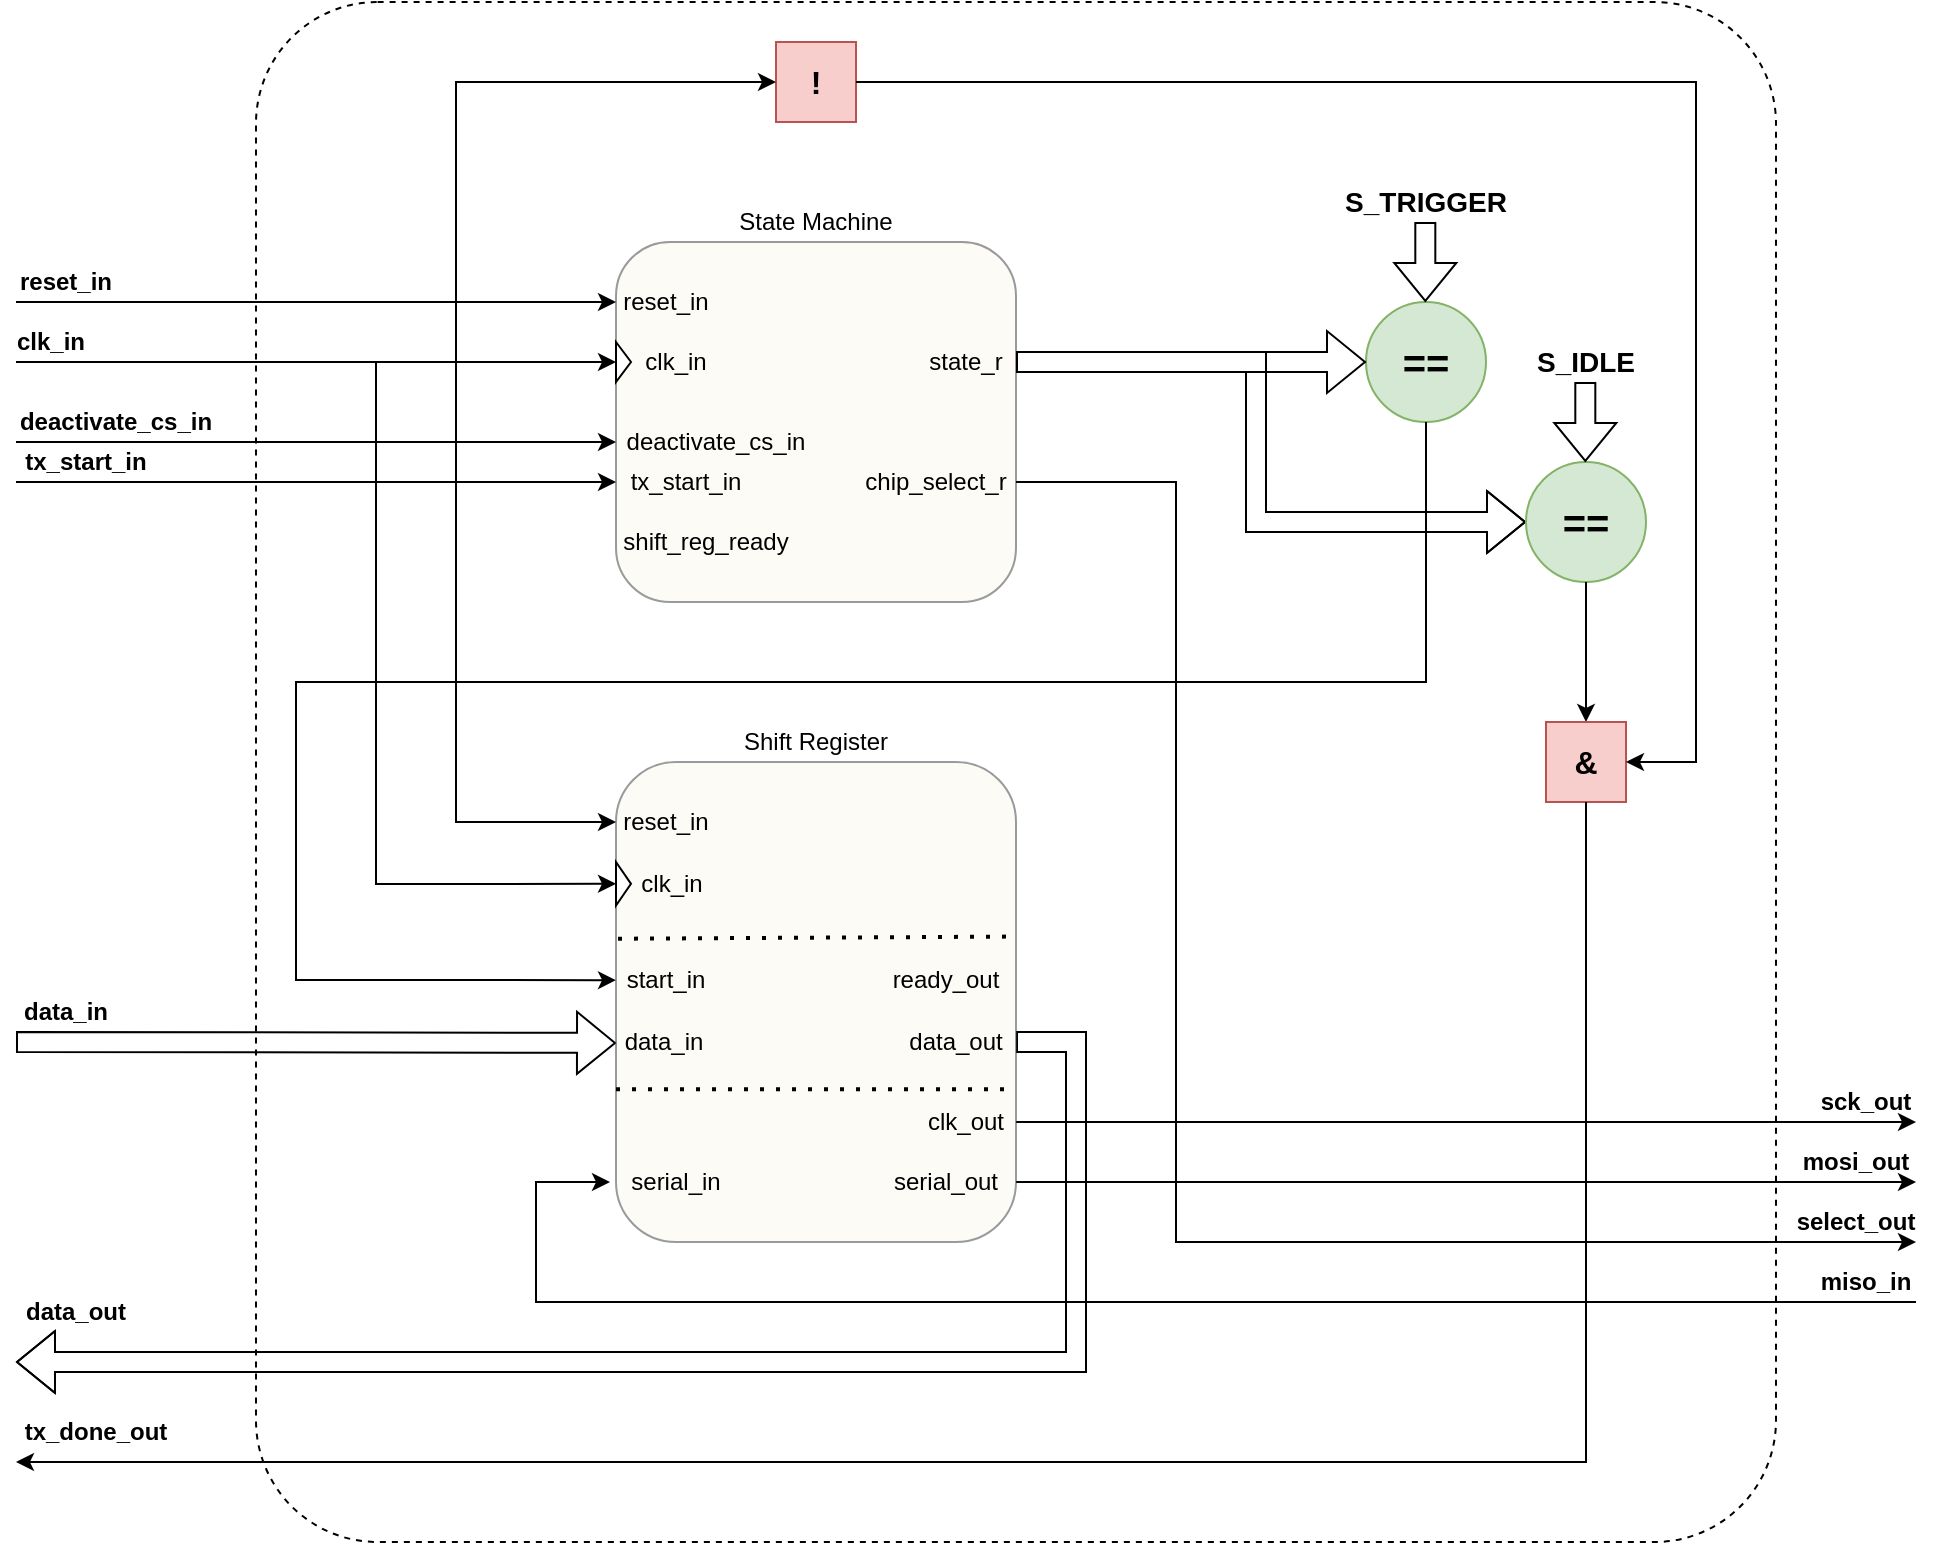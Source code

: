<mxfile version="24.7.17">
  <diagram name="Page-1" id="t6zMYlOsBYNeVqlMP43y">
    <mxGraphModel dx="1383" dy="820" grid="1" gridSize="10" guides="1" tooltips="1" connect="1" arrows="1" fold="1" page="1" pageScale="1" pageWidth="1169" pageHeight="827" math="0" shadow="0">
      <root>
        <mxCell id="0" />
        <mxCell id="1" parent="0" />
        <mxCell id="Qy2okHtq2op7KmMTomPE-69" value="" style="rounded=1;whiteSpace=wrap;html=1;fillColor=none;dashed=1;arcSize=8;" vertex="1" parent="1">
          <mxGeometry x="280" y="20" width="760" height="770" as="geometry" />
        </mxCell>
        <mxCell id="Qy2okHtq2op7KmMTomPE-28" value="" style="group" vertex="1" connectable="0" parent="1">
          <mxGeometry x="460" y="120" width="200" height="200" as="geometry" />
        </mxCell>
        <mxCell id="Qy2okHtq2op7KmMTomPE-1" value="" style="rounded=1;whiteSpace=wrap;html=1;fillColor=#f9f7ed;strokeColor=#36393d;opacity=50;" vertex="1" parent="Qy2okHtq2op7KmMTomPE-28">
          <mxGeometry y="20" width="200" height="180" as="geometry" />
        </mxCell>
        <mxCell id="Qy2okHtq2op7KmMTomPE-2" value="State Machine" style="text;html=1;align=center;verticalAlign=middle;whiteSpace=wrap;rounded=0;" vertex="1" parent="Qy2okHtq2op7KmMTomPE-28">
          <mxGeometry x="55" width="90" height="20" as="geometry" />
        </mxCell>
        <mxCell id="Qy2okHtq2op7KmMTomPE-3" value="reset_in" style="text;html=1;align=center;verticalAlign=middle;whiteSpace=wrap;rounded=0;" vertex="1" parent="Qy2okHtq2op7KmMTomPE-28">
          <mxGeometry y="40" width="50" height="20" as="geometry" />
        </mxCell>
        <mxCell id="Qy2okHtq2op7KmMTomPE-4" value="" style="triangle;whiteSpace=wrap;html=1;rotation=0;" vertex="1" parent="Qy2okHtq2op7KmMTomPE-28">
          <mxGeometry y="70" width="7.5" height="20" as="geometry" />
        </mxCell>
        <mxCell id="Qy2okHtq2op7KmMTomPE-21" value="clk_in" style="text;html=1;align=center;verticalAlign=middle;whiteSpace=wrap;rounded=0;" vertex="1" parent="Qy2okHtq2op7KmMTomPE-28">
          <mxGeometry x="10" y="70" width="40" height="20" as="geometry" />
        </mxCell>
        <mxCell id="Qy2okHtq2op7KmMTomPE-22" value="state_r" style="text;html=1;align=center;verticalAlign=middle;whiteSpace=wrap;rounded=0;" vertex="1" parent="Qy2okHtq2op7KmMTomPE-28">
          <mxGeometry x="150" y="70" width="50" height="20" as="geometry" />
        </mxCell>
        <mxCell id="Qy2okHtq2op7KmMTomPE-23" value="deactivate_cs_in" style="text;html=1;align=center;verticalAlign=middle;whiteSpace=wrap;rounded=0;" vertex="1" parent="Qy2okHtq2op7KmMTomPE-28">
          <mxGeometry y="110" width="100" height="20" as="geometry" />
        </mxCell>
        <mxCell id="Qy2okHtq2op7KmMTomPE-25" value="chip_select_r" style="text;html=1;align=center;verticalAlign=middle;whiteSpace=wrap;rounded=0;" vertex="1" parent="Qy2okHtq2op7KmMTomPE-28">
          <mxGeometry x="120" y="130" width="80" height="20" as="geometry" />
        </mxCell>
        <mxCell id="Qy2okHtq2op7KmMTomPE-26" value="shift_reg_ready" style="text;html=1;align=center;verticalAlign=middle;whiteSpace=wrap;rounded=0;" vertex="1" parent="Qy2okHtq2op7KmMTomPE-28">
          <mxGeometry y="160" width="90" height="20" as="geometry" />
        </mxCell>
        <mxCell id="Qy2okHtq2op7KmMTomPE-27" value="tx_start_in" style="text;html=1;align=center;verticalAlign=middle;whiteSpace=wrap;rounded=0;" vertex="1" parent="Qy2okHtq2op7KmMTomPE-28">
          <mxGeometry y="130" width="70" height="20" as="geometry" />
        </mxCell>
        <mxCell id="Qy2okHtq2op7KmMTomPE-29" value="reset_in" style="text;html=1;align=center;verticalAlign=middle;whiteSpace=wrap;rounded=0;fontStyle=1" vertex="1" parent="1">
          <mxGeometry x="160" y="150" width="50" height="20" as="geometry" />
        </mxCell>
        <mxCell id="Qy2okHtq2op7KmMTomPE-30" value="clk_in" style="text;html=1;align=center;verticalAlign=middle;whiteSpace=wrap;rounded=0;fontStyle=1" vertex="1" parent="1">
          <mxGeometry x="160" y="180" width="35" height="20" as="geometry" />
        </mxCell>
        <mxCell id="Qy2okHtq2op7KmMTomPE-31" value="" style="endArrow=classic;html=1;rounded=0;exitX=0;exitY=1;exitDx=0;exitDy=0;" edge="1" parent="1" source="Qy2okHtq2op7KmMTomPE-29">
          <mxGeometry width="50" height="50" relative="1" as="geometry">
            <mxPoint x="560" y="360" as="sourcePoint" />
            <mxPoint x="460" y="170" as="targetPoint" />
          </mxGeometry>
        </mxCell>
        <mxCell id="Qy2okHtq2op7KmMTomPE-32" value="" style="endArrow=classic;html=1;rounded=0;exitX=0;exitY=1;exitDx=0;exitDy=0;" edge="1" parent="1">
          <mxGeometry width="50" height="50" relative="1" as="geometry">
            <mxPoint x="160" y="200" as="sourcePoint" />
            <mxPoint x="460" y="200" as="targetPoint" />
          </mxGeometry>
        </mxCell>
        <mxCell id="Qy2okHtq2op7KmMTomPE-33" value="" style="endArrow=classic;html=1;rounded=0;entryX=0;entryY=0.5;entryDx=0;entryDy=0;" edge="1" parent="1" target="l8n6ygS0LWKq-va1mBTF-14">
          <mxGeometry width="50" height="50" relative="1" as="geometry">
            <mxPoint x="340" y="200" as="sourcePoint" />
            <mxPoint x="180" y="400" as="targetPoint" />
            <Array as="points">
              <mxPoint x="340" y="461" />
            </Array>
          </mxGeometry>
        </mxCell>
        <mxCell id="Qy2okHtq2op7KmMTomPE-34" value="" style="endArrow=classic;html=1;rounded=0;entryX=0;entryY=0.5;entryDx=0;entryDy=0;" edge="1" parent="1" target="l8n6ygS0LWKq-va1mBTF-2">
          <mxGeometry width="50" height="50" relative="1" as="geometry">
            <mxPoint x="380" y="170" as="sourcePoint" />
            <mxPoint x="610" y="310" as="targetPoint" />
            <Array as="points">
              <mxPoint x="380" y="430" />
            </Array>
          </mxGeometry>
        </mxCell>
        <mxCell id="Qy2okHtq2op7KmMTomPE-36" value="tx_start_in" style="text;html=1;align=center;verticalAlign=middle;whiteSpace=wrap;rounded=0;fontStyle=1" vertex="1" parent="1">
          <mxGeometry x="160" y="240" width="70" height="20" as="geometry" />
        </mxCell>
        <mxCell id="Qy2okHtq2op7KmMTomPE-37" value="" style="endArrow=classic;html=1;rounded=0;entryX=-0.012;entryY=0.167;entryDx=0;entryDy=0;entryPerimeter=0;" edge="1" parent="1">
          <mxGeometry width="50" height="50" relative="1" as="geometry">
            <mxPoint x="160" y="260" as="sourcePoint" />
            <mxPoint x="460" y="260" as="targetPoint" />
          </mxGeometry>
        </mxCell>
        <mxCell id="Qy2okHtq2op7KmMTomPE-38" value="deactivate_cs_in" style="text;html=1;align=center;verticalAlign=middle;whiteSpace=wrap;rounded=0;fontStyle=1" vertex="1" parent="1">
          <mxGeometry x="160" y="220" width="100" height="20" as="geometry" />
        </mxCell>
        <mxCell id="Qy2okHtq2op7KmMTomPE-39" value="" style="endArrow=classic;html=1;rounded=0;entryX=-0.012;entryY=0.167;entryDx=0;entryDy=0;entryPerimeter=0;" edge="1" parent="1">
          <mxGeometry width="50" height="50" relative="1" as="geometry">
            <mxPoint x="160" y="240" as="sourcePoint" />
            <mxPoint x="460" y="240" as="targetPoint" />
          </mxGeometry>
        </mxCell>
        <mxCell id="Qy2okHtq2op7KmMTomPE-40" value="" style="shape=flexArrow;endArrow=classic;html=1;rounded=0;entryX=0;entryY=0.5;entryDx=0;entryDy=0;" edge="1" parent="1" target="l8n6ygS0LWKq-va1mBTF-5">
          <mxGeometry width="50" height="50" relative="1" as="geometry">
            <mxPoint x="160" y="540" as="sourcePoint" />
            <mxPoint x="610" y="310" as="targetPoint" />
          </mxGeometry>
        </mxCell>
        <mxCell id="Qy2okHtq2op7KmMTomPE-41" value="" style="shape=flexArrow;endArrow=classic;html=1;rounded=0;" edge="1" parent="1">
          <mxGeometry width="50" height="50" relative="1" as="geometry">
            <mxPoint x="660" y="540" as="sourcePoint" />
            <mxPoint x="160" y="700" as="targetPoint" />
            <Array as="points">
              <mxPoint x="690" y="540" />
              <mxPoint x="690" y="700" />
              <mxPoint x="420" y="700" />
            </Array>
          </mxGeometry>
        </mxCell>
        <mxCell id="Qy2okHtq2op7KmMTomPE-42" value="tx_done_out" style="text;html=1;align=center;verticalAlign=middle;whiteSpace=wrap;rounded=0;fontStyle=1" vertex="1" parent="1">
          <mxGeometry x="160" y="720" width="80" height="30" as="geometry" />
        </mxCell>
        <mxCell id="Qy2okHtq2op7KmMTomPE-43" value="select_out" style="text;html=1;align=center;verticalAlign=middle;whiteSpace=wrap;rounded=0;fontStyle=1" vertex="1" parent="1">
          <mxGeometry x="1050" y="620" width="60" height="20" as="geometry" />
        </mxCell>
        <mxCell id="Qy2okHtq2op7KmMTomPE-44" value="sck_out" style="text;html=1;align=center;verticalAlign=middle;whiteSpace=wrap;rounded=0;fontStyle=1" vertex="1" parent="1">
          <mxGeometry x="1060" y="560" width="50" height="20" as="geometry" />
        </mxCell>
        <mxCell id="Qy2okHtq2op7KmMTomPE-45" value="miso_in" style="text;html=1;align=center;verticalAlign=middle;whiteSpace=wrap;rounded=0;fontStyle=1" vertex="1" parent="1">
          <mxGeometry x="1060" y="650" width="50" height="20" as="geometry" />
        </mxCell>
        <mxCell id="Qy2okHtq2op7KmMTomPE-46" value="mosi_out" style="text;html=1;align=center;verticalAlign=middle;whiteSpace=wrap;rounded=0;fontStyle=1" vertex="1" parent="1">
          <mxGeometry x="1050" y="590" width="60" height="20" as="geometry" />
        </mxCell>
        <mxCell id="Qy2okHtq2op7KmMTomPE-47" value="" style="endArrow=classic;html=1;rounded=0;entryX=-0.05;entryY=0.5;entryDx=0;entryDy=0;entryPerimeter=0;exitX=1;exitY=1;exitDx=0;exitDy=0;" edge="1" parent="1" source="Qy2okHtq2op7KmMTomPE-45" target="l8n6ygS0LWKq-va1mBTF-7">
          <mxGeometry width="50" height="50" relative="1" as="geometry">
            <mxPoint x="960" y="670" as="sourcePoint" />
            <mxPoint x="460" y="590" as="targetPoint" />
            <Array as="points">
              <mxPoint x="420" y="670" />
              <mxPoint x="420" y="610" />
            </Array>
          </mxGeometry>
        </mxCell>
        <mxCell id="Qy2okHtq2op7KmMTomPE-48" value="&lt;font size=&quot;1&quot; style=&quot;&quot;&gt;&lt;b style=&quot;font-size: 20px;&quot;&gt;==&lt;/b&gt;&lt;/font&gt;" style="ellipse;whiteSpace=wrap;html=1;aspect=fixed;fillColor=#d5e8d4;strokeColor=#82b366;" vertex="1" parent="1">
          <mxGeometry x="835" y="170" width="60" height="60" as="geometry" />
        </mxCell>
        <mxCell id="Qy2okHtq2op7KmMTomPE-49" value="" style="endArrow=classic;html=1;rounded=0;exitX=0.5;exitY=1;exitDx=0;exitDy=0;entryX=0;entryY=0.5;entryDx=0;entryDy=0;" edge="1" parent="1" source="Qy2okHtq2op7KmMTomPE-48" target="l8n6ygS0LWKq-va1mBTF-4">
          <mxGeometry width="50" height="50" relative="1" as="geometry">
            <mxPoint x="475" y="220" as="sourcePoint" />
            <mxPoint x="865" y="210" as="targetPoint" />
            <Array as="points">
              <mxPoint x="865" y="360" />
              <mxPoint x="300" y="360" />
              <mxPoint x="300" y="509" />
            </Array>
          </mxGeometry>
        </mxCell>
        <mxCell id="Qy2okHtq2op7KmMTomPE-50" value="" style="shape=flexArrow;endArrow=classic;html=1;rounded=0;" edge="1" parent="1">
          <mxGeometry width="50" height="50" relative="1" as="geometry">
            <mxPoint x="864.66" y="130" as="sourcePoint" />
            <mxPoint x="864.66" y="170" as="targetPoint" />
          </mxGeometry>
        </mxCell>
        <mxCell id="Qy2okHtq2op7KmMTomPE-51" value="S_TRIGGER" style="text;html=1;align=center;verticalAlign=middle;whiteSpace=wrap;rounded=0;fontStyle=1;fontSize=14;" vertex="1" parent="1">
          <mxGeometry x="820" y="110" width="90" height="20" as="geometry" />
        </mxCell>
        <mxCell id="Qy2okHtq2op7KmMTomPE-53" value="" style="shape=flexArrow;endArrow=classic;html=1;rounded=0;exitX=1;exitY=0.5;exitDx=0;exitDy=0;entryX=0;entryY=0.5;entryDx=0;entryDy=0;" edge="1" parent="1" source="Qy2okHtq2op7KmMTomPE-22" target="Qy2okHtq2op7KmMTomPE-59">
          <mxGeometry width="50" height="50" relative="1" as="geometry">
            <mxPoint x="560" y="360" as="sourcePoint" />
            <mxPoint x="800" y="200" as="targetPoint" />
            <Array as="points">
              <mxPoint x="780" y="200" />
              <mxPoint x="780" y="280" />
            </Array>
          </mxGeometry>
        </mxCell>
        <mxCell id="Qy2okHtq2op7KmMTomPE-54" value="data_in" style="text;html=1;align=center;verticalAlign=middle;whiteSpace=wrap;rounded=0;fontStyle=1" vertex="1" parent="1">
          <mxGeometry x="160" y="510" width="50" height="30" as="geometry" />
        </mxCell>
        <mxCell id="Qy2okHtq2op7KmMTomPE-55" value="data_out" style="text;html=1;align=center;verticalAlign=middle;whiteSpace=wrap;rounded=0;fontStyle=1" vertex="1" parent="1">
          <mxGeometry x="160" y="660" width="60" height="30" as="geometry" />
        </mxCell>
        <mxCell id="Qy2okHtq2op7KmMTomPE-56" value="" style="endArrow=classic;html=1;rounded=0;exitX=1;exitY=0.5;exitDx=0;exitDy=0;entryX=1;entryY=1;entryDx=0;entryDy=0;" edge="1" parent="1" source="l8n6ygS0LWKq-va1mBTF-9" target="Qy2okHtq2op7KmMTomPE-44">
          <mxGeometry width="50" height="50" relative="1" as="geometry">
            <mxPoint x="660" y="589.33" as="sourcePoint" />
            <mxPoint x="960" y="580" as="targetPoint" />
          </mxGeometry>
        </mxCell>
        <mxCell id="Qy2okHtq2op7KmMTomPE-57" value="" style="endArrow=classic;html=1;rounded=0;exitX=1;exitY=0.5;exitDx=0;exitDy=0;entryX=1;entryY=1;entryDx=0;entryDy=0;" edge="1" parent="1" source="l8n6ygS0LWKq-va1mBTF-8" target="Qy2okHtq2op7KmMTomPE-46">
          <mxGeometry width="50" height="50" relative="1" as="geometry">
            <mxPoint x="660" y="590" as="sourcePoint" />
            <mxPoint x="960" y="610" as="targetPoint" />
          </mxGeometry>
        </mxCell>
        <mxCell id="Qy2okHtq2op7KmMTomPE-58" value="" style="endArrow=classic;html=1;rounded=0;exitX=1;exitY=0.5;exitDx=0;exitDy=0;entryX=1;entryY=1;entryDx=0;entryDy=0;" edge="1" parent="1" source="Qy2okHtq2op7KmMTomPE-25" target="Qy2okHtq2op7KmMTomPE-43">
          <mxGeometry width="50" height="50" relative="1" as="geometry">
            <mxPoint x="660" y="609.67" as="sourcePoint" />
            <mxPoint x="960" y="640" as="targetPoint" />
            <Array as="points">
              <mxPoint x="740" y="260" />
              <mxPoint x="740" y="640" />
            </Array>
          </mxGeometry>
        </mxCell>
        <mxCell id="l8n6ygS0LWKq-va1mBTF-16" value="" style="group" parent="1" vertex="1" connectable="0">
          <mxGeometry x="460" y="400" width="200" height="240" as="geometry" />
        </mxCell>
        <mxCell id="l8n6ygS0LWKq-va1mBTF-1" value="" style="rounded=1;whiteSpace=wrap;html=1;fillColor=#f9f7ed;strokeColor=#36393d;opacity=50;" parent="l8n6ygS0LWKq-va1mBTF-16" vertex="1">
          <mxGeometry width="200" height="240.0" as="geometry" />
        </mxCell>
        <mxCell id="l8n6ygS0LWKq-va1mBTF-2" value="reset_in" style="text;html=1;align=center;verticalAlign=middle;whiteSpace=wrap;rounded=0;" parent="l8n6ygS0LWKq-va1mBTF-16" vertex="1">
          <mxGeometry y="20" width="50" height="20" as="geometry" />
        </mxCell>
        <mxCell id="l8n6ygS0LWKq-va1mBTF-3" value="clk_in" style="text;html=1;align=center;verticalAlign=middle;whiteSpace=wrap;rounded=0;" parent="l8n6ygS0LWKq-va1mBTF-16" vertex="1">
          <mxGeometry x="7.5" y="49.995" width="40" height="21.818" as="geometry" />
        </mxCell>
        <mxCell id="l8n6ygS0LWKq-va1mBTF-4" value="start_in" style="text;html=1;align=center;verticalAlign=middle;whiteSpace=wrap;rounded=0;" parent="l8n6ygS0LWKq-va1mBTF-16" vertex="1">
          <mxGeometry y="98.182" width="50" height="21.818" as="geometry" />
        </mxCell>
        <mxCell id="l8n6ygS0LWKq-va1mBTF-5" value="data_in" style="text;html=1;align=center;verticalAlign=middle;whiteSpace=wrap;rounded=0;" parent="l8n6ygS0LWKq-va1mBTF-16" vertex="1">
          <mxGeometry y="130.91" width="47.5" height="19.09" as="geometry" />
        </mxCell>
        <mxCell id="l8n6ygS0LWKq-va1mBTF-6" value="data_out" style="text;html=1;align=center;verticalAlign=middle;whiteSpace=wrap;rounded=0;" parent="l8n6ygS0LWKq-va1mBTF-16" vertex="1">
          <mxGeometry x="140" y="130" width="60" height="20" as="geometry" />
        </mxCell>
        <mxCell id="l8n6ygS0LWKq-va1mBTF-7" value="serial_in" style="text;html=1;align=center;verticalAlign=middle;whiteSpace=wrap;rounded=0;" parent="l8n6ygS0LWKq-va1mBTF-16" vertex="1">
          <mxGeometry y="200" width="60" height="20" as="geometry" />
        </mxCell>
        <mxCell id="l8n6ygS0LWKq-va1mBTF-9" value="clk_out" style="text;html=1;align=center;verticalAlign=middle;whiteSpace=wrap;rounded=0;" parent="l8n6ygS0LWKq-va1mBTF-16" vertex="1">
          <mxGeometry x="150" y="170" width="50" height="20" as="geometry" />
        </mxCell>
        <mxCell id="l8n6ygS0LWKq-va1mBTF-10" value="ready_out" style="text;html=1;align=center;verticalAlign=middle;whiteSpace=wrap;rounded=0;" parent="l8n6ygS0LWKq-va1mBTF-16" vertex="1">
          <mxGeometry x="130" y="98.182" width="70" height="21.818" as="geometry" />
        </mxCell>
        <mxCell id="l8n6ygS0LWKq-va1mBTF-12" value="" style="endArrow=none;dashed=1;html=1;dashPattern=1 3;strokeWidth=2;rounded=0;" parent="l8n6ygS0LWKq-va1mBTF-16" edge="1">
          <mxGeometry width="50" height="50" relative="1" as="geometry">
            <mxPoint y="163.636" as="sourcePoint" />
            <mxPoint x="199" y="163.636" as="targetPoint" />
          </mxGeometry>
        </mxCell>
        <mxCell id="l8n6ygS0LWKq-va1mBTF-14" value="" style="triangle;whiteSpace=wrap;html=1;rotation=0;" parent="l8n6ygS0LWKq-va1mBTF-16" vertex="1">
          <mxGeometry y="49.995" width="7.5" height="21.818" as="geometry" />
        </mxCell>
        <mxCell id="l8n6ygS0LWKq-va1mBTF-15" value="" style="endArrow=none;dashed=1;html=1;dashPattern=1 3;strokeWidth=2;rounded=0;entryX=0.995;entryY=0.693;entryDx=0;entryDy=0;entryPerimeter=0;" parent="l8n6ygS0LWKq-va1mBTF-16" edge="1">
          <mxGeometry width="50" height="50" relative="1" as="geometry">
            <mxPoint x="1" y="88.364" as="sourcePoint" />
            <mxPoint x="200" y="87.273" as="targetPoint" />
          </mxGeometry>
        </mxCell>
        <mxCell id="l8n6ygS0LWKq-va1mBTF-8" value="serial_out" style="text;html=1;align=center;verticalAlign=middle;whiteSpace=wrap;rounded=0;" parent="l8n6ygS0LWKq-va1mBTF-16" vertex="1">
          <mxGeometry x="130" y="200" width="70" height="20" as="geometry" />
        </mxCell>
        <mxCell id="l8n6ygS0LWKq-va1mBTF-17" value="Shift Register" style="text;html=1;align=center;verticalAlign=middle;whiteSpace=wrap;rounded=0;" parent="1" vertex="1">
          <mxGeometry x="505" y="380" width="110" height="20" as="geometry" />
        </mxCell>
        <mxCell id="Qy2okHtq2op7KmMTomPE-59" value="&lt;font size=&quot;1&quot; style=&quot;&quot;&gt;&lt;b style=&quot;font-size: 20px;&quot;&gt;==&lt;/b&gt;&lt;/font&gt;" style="ellipse;whiteSpace=wrap;html=1;aspect=fixed;fillColor=#d5e8d4;strokeColor=#82b366;" vertex="1" parent="1">
          <mxGeometry x="915" y="250" width="60" height="60" as="geometry" />
        </mxCell>
        <mxCell id="Qy2okHtq2op7KmMTomPE-60" value="" style="endArrow=classic;html=1;rounded=0;exitX=0.5;exitY=1;exitDx=0;exitDy=0;" edge="1" parent="1" source="Qy2okHtq2op7KmMTomPE-59">
          <mxGeometry width="50" height="50" relative="1" as="geometry">
            <mxPoint x="555" y="300" as="sourcePoint" />
            <mxPoint x="945" y="380" as="targetPoint" />
          </mxGeometry>
        </mxCell>
        <mxCell id="Qy2okHtq2op7KmMTomPE-61" value="" style="shape=flexArrow;endArrow=classic;html=1;rounded=0;" edge="1" parent="1">
          <mxGeometry width="50" height="50" relative="1" as="geometry">
            <mxPoint x="944.66" y="210" as="sourcePoint" />
            <mxPoint x="944.66" y="250" as="targetPoint" />
          </mxGeometry>
        </mxCell>
        <mxCell id="Qy2okHtq2op7KmMTomPE-62" value="S_IDLE" style="text;html=1;align=center;verticalAlign=middle;whiteSpace=wrap;rounded=0;fontStyle=1;fontSize=14;" vertex="1" parent="1">
          <mxGeometry x="900" y="190" width="90" height="20" as="geometry" />
        </mxCell>
        <mxCell id="Qy2okHtq2op7KmMTomPE-63" value="!" style="rounded=0;whiteSpace=wrap;html=1;fontStyle=1;fontSize=16;fillColor=#f8cecc;strokeColor=#b85450;container=0;" vertex="1" parent="1">
          <mxGeometry x="540" y="40" width="40" height="40" as="geometry" />
        </mxCell>
        <mxCell id="Qy2okHtq2op7KmMTomPE-64" value="&amp;amp;" style="rounded=0;whiteSpace=wrap;html=1;fontStyle=1;fontSize=16;fillColor=#f8cecc;strokeColor=#b85450;container=0;" vertex="1" parent="1">
          <mxGeometry x="925" y="380" width="40" height="40" as="geometry" />
        </mxCell>
        <mxCell id="Qy2okHtq2op7KmMTomPE-65" value="" style="shape=flexArrow;endArrow=classic;html=1;rounded=0;entryX=0;entryY=0.5;entryDx=0;entryDy=0;" edge="1" parent="1" target="Qy2okHtq2op7KmMTomPE-48">
          <mxGeometry width="50" height="50" relative="1" as="geometry">
            <mxPoint x="660" y="200" as="sourcePoint" />
            <mxPoint x="610" y="410" as="targetPoint" />
          </mxGeometry>
        </mxCell>
        <mxCell id="Qy2okHtq2op7KmMTomPE-66" value="" style="endArrow=classic;html=1;rounded=0;entryX=0;entryY=0.5;entryDx=0;entryDy=0;" edge="1" parent="1" target="Qy2okHtq2op7KmMTomPE-63">
          <mxGeometry width="50" height="50" relative="1" as="geometry">
            <mxPoint x="380" y="170" as="sourcePoint" />
            <mxPoint x="610" y="350" as="targetPoint" />
            <Array as="points">
              <mxPoint x="380" y="60" />
            </Array>
          </mxGeometry>
        </mxCell>
        <mxCell id="Qy2okHtq2op7KmMTomPE-67" value="" style="endArrow=classic;html=1;rounded=0;entryX=1;entryY=0.5;entryDx=0;entryDy=0;exitX=1;exitY=0.5;exitDx=0;exitDy=0;" edge="1" parent="1" source="Qy2okHtq2op7KmMTomPE-63" target="Qy2okHtq2op7KmMTomPE-64">
          <mxGeometry width="50" height="50" relative="1" as="geometry">
            <mxPoint x="560" y="400" as="sourcePoint" />
            <mxPoint x="610" y="350" as="targetPoint" />
            <Array as="points">
              <mxPoint x="1000" y="60" />
              <mxPoint x="1000" y="400" />
            </Array>
          </mxGeometry>
        </mxCell>
        <mxCell id="Qy2okHtq2op7KmMTomPE-68" value="" style="endArrow=classic;html=1;rounded=0;exitX=0.5;exitY=1;exitDx=0;exitDy=0;entryX=0;entryY=1;entryDx=0;entryDy=0;" edge="1" parent="1" source="Qy2okHtq2op7KmMTomPE-64" target="Qy2okHtq2op7KmMTomPE-42">
          <mxGeometry width="50" height="50" relative="1" as="geometry">
            <mxPoint x="560" y="400" as="sourcePoint" />
            <mxPoint x="160" y="760" as="targetPoint" />
            <Array as="points">
              <mxPoint x="945" y="750" />
            </Array>
          </mxGeometry>
        </mxCell>
      </root>
    </mxGraphModel>
  </diagram>
</mxfile>
